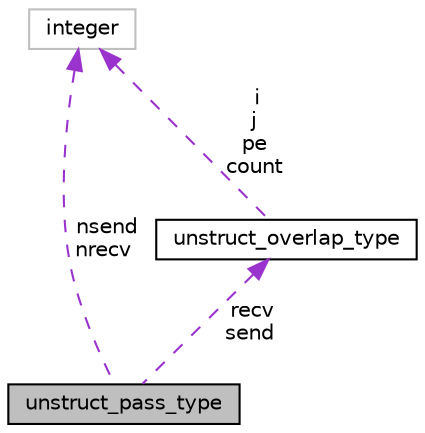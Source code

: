 digraph "unstruct_pass_type"
{
 // INTERACTIVE_SVG=YES
 // LATEX_PDF_SIZE
  edge [fontname="Helvetica",fontsize="10",labelfontname="Helvetica",labelfontsize="10"];
  node [fontname="Helvetica",fontsize="10",shape=record];
  Node1 [label="unstruct_pass_type",height=0.2,width=0.4,color="black", fillcolor="grey75", style="filled", fontcolor="black",tooltip="Private type."];
  Node2 -> Node1 [dir="back",color="darkorchid3",fontsize="10",style="dashed",label=" recv\nsend" ,fontname="Helvetica"];
  Node2 [label="unstruct_overlap_type",height=0.2,width=0.4,color="black", fillcolor="white", style="filled",URL="$structmpp__domains__mod_1_1unstruct__overlap__type.html",tooltip="Private type."];
  Node3 -> Node2 [dir="back",color="darkorchid3",fontsize="10",style="dashed",label=" i\nj\npe\ncount" ,fontname="Helvetica"];
  Node3 [label="integer",height=0.2,width=0.4,color="grey75", fillcolor="white", style="filled",tooltip=" "];
  Node3 -> Node1 [dir="back",color="darkorchid3",fontsize="10",style="dashed",label=" nsend\nnrecv" ,fontname="Helvetica"];
}

